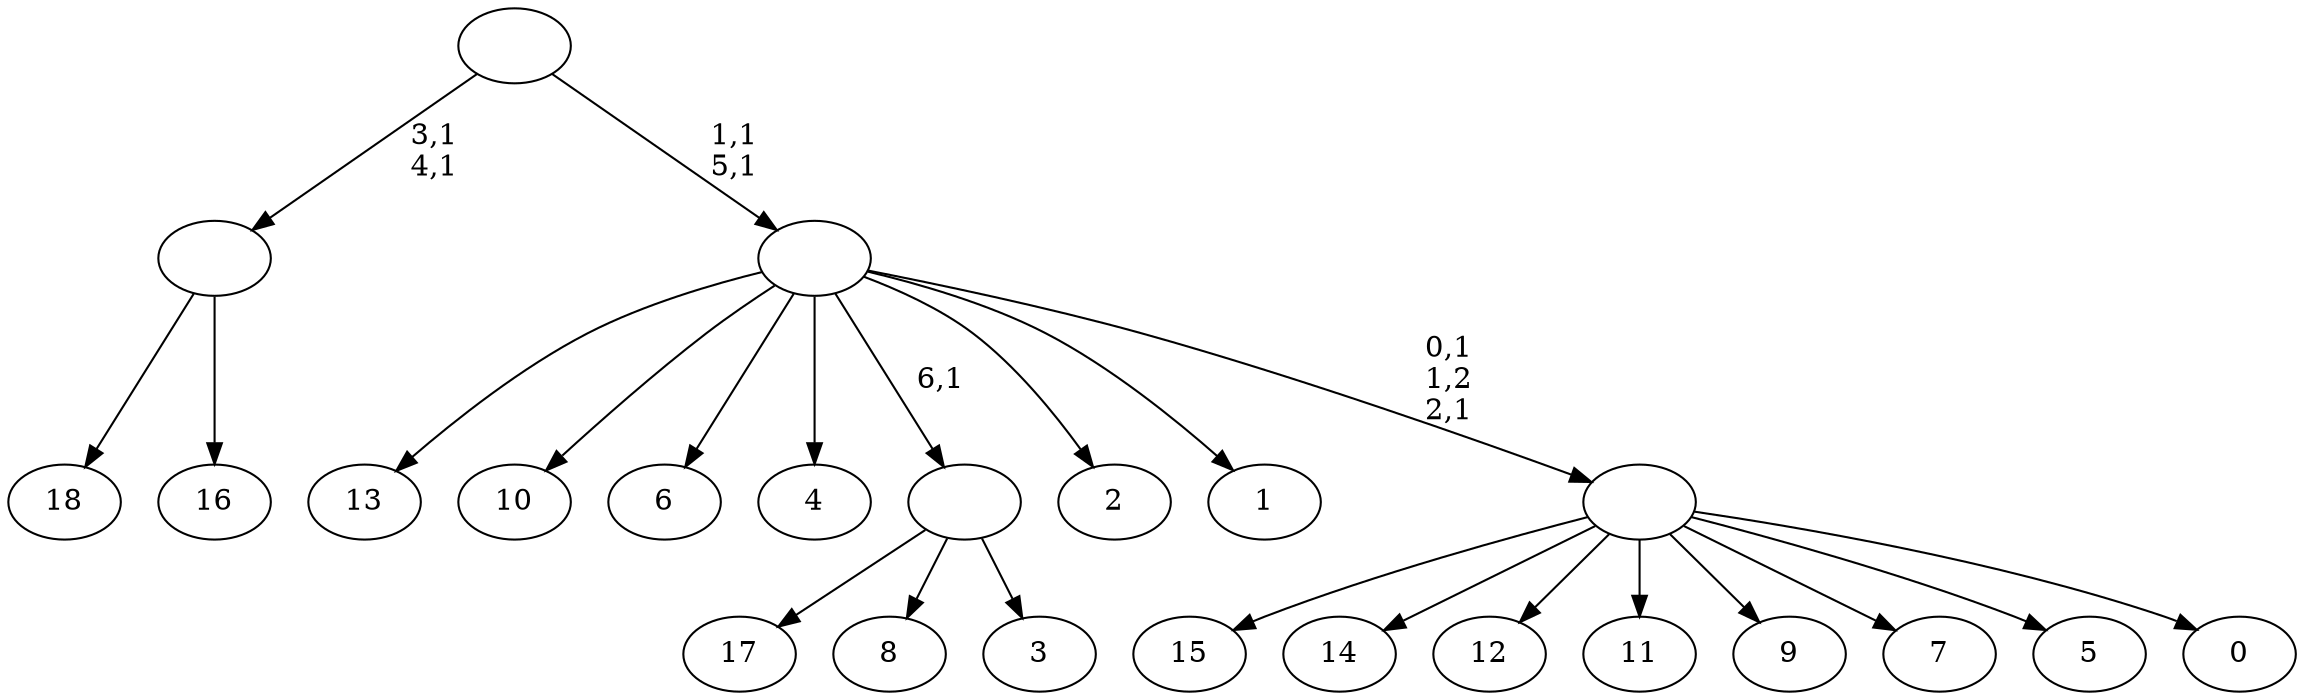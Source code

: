 digraph T {
	26 [label="18"]
	25 [label="17"]
	24 [label="16"]
	23 [label=""]
	21 [label="15"]
	20 [label="14"]
	19 [label="13"]
	18 [label="12"]
	17 [label="11"]
	16 [label="10"]
	15 [label="9"]
	14 [label="8"]
	13 [label="7"]
	12 [label="6"]
	11 [label="5"]
	10 [label="4"]
	9 [label="3"]
	8 [label=""]
	7 [label="2"]
	6 [label="1"]
	5 [label="0"]
	4 [label=""]
	2 [label=""]
	0 [label=""]
	23 -> 26 [label=""]
	23 -> 24 [label=""]
	8 -> 25 [label=""]
	8 -> 14 [label=""]
	8 -> 9 [label=""]
	4 -> 21 [label=""]
	4 -> 20 [label=""]
	4 -> 18 [label=""]
	4 -> 17 [label=""]
	4 -> 15 [label=""]
	4 -> 13 [label=""]
	4 -> 11 [label=""]
	4 -> 5 [label=""]
	2 -> 4 [label="0,1\n1,2\n2,1"]
	2 -> 19 [label=""]
	2 -> 16 [label=""]
	2 -> 12 [label=""]
	2 -> 10 [label=""]
	2 -> 8 [label="6,1"]
	2 -> 7 [label=""]
	2 -> 6 [label=""]
	0 -> 2 [label="1,1\n5,1"]
	0 -> 23 [label="3,1\n4,1"]
}
